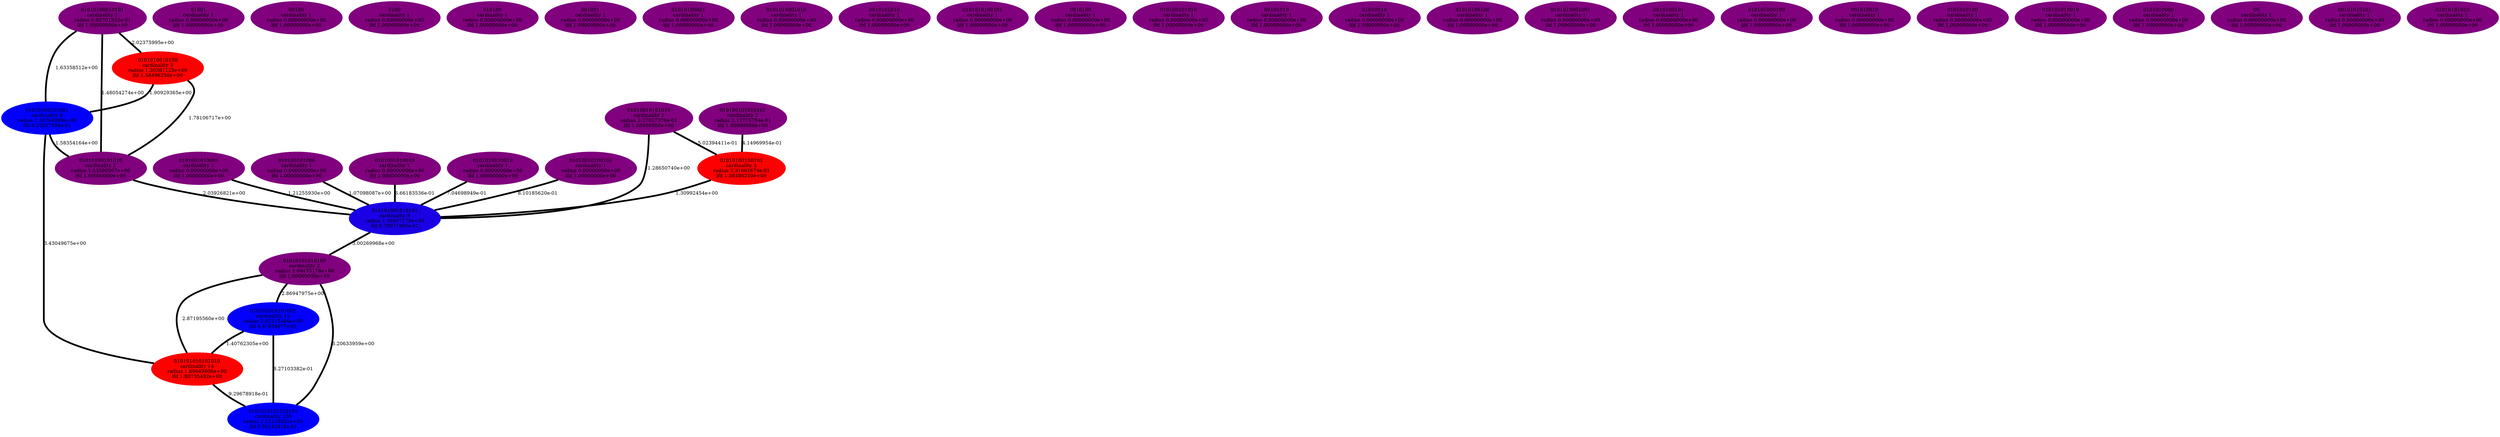 graph glass {
    edge[style=solid, penwidth="5", labeldistance="10"]
    0101010010100 [label="0101010010100\ncardinality 3\nradius 1.30361125e+00\nlfd 1.58496250e+00", color="#FC0002", style="filled"]
    01010010101010 [label="01010010101010\ncardinality 2\nradius 2.27817376e-01\nlfd 1.00000000e+00", color="#80007E", style="filled"]
    01001 [label="01001\ncardinality 1\nradius 0.00000000e+00\nlfd 1.00000000e+00", color="#80007E", style="filled"]
    00100 [label="00100\ncardinality 1\nradius 0.00000000e+00\nlfd 1.00000000e+00", color="#80007E", style="filled"]
    0100 [label="0100\ncardinality 1\nradius 0.00000000e+00\nlfd 1.00000000e+00", color="#80007E", style="filled"]
    010100 [label="010100\ncardinality 1\nradius 0.00000000e+00\nlfd 1.00000000e+00", color="#80007E", style="filled"]
    001001 [label="001001\ncardinality 1\nradius 0.00000000e+00\nlfd 1.00000000e+00", color="#80007E", style="filled"]
    01010101010100 [label="01010101010100\ncardinality 2\nradius 2.04475178e+00\nlfd 1.00000000e+00", color="#80007E", style="filled"]
    010100101010101 [label="010100101010101\ncardinality 2\nradius 2.13775754e-01\nlfd 1.00000000e+00", color="#80007E", style="filled"]
    01010100001 [label="01010100001\ncardinality 1\nradius 0.00000000e+00\nlfd 1.00000000e+00", color="#80007E", style="filled"]
    0101010001010 [label="0101010001010\ncardinality 1\nradius 0.00000000e+00\nlfd 1.00000000e+00", color="#80007E", style="filled"]
    0101001010001 [label="0101001010001\ncardinality 1\nradius 0.00000000e+00\nlfd 1.00000000e+00", color="#80007E", style="filled"]
    0101010101010101 [label="0101010101010101\ncardinality 128\nradius 2.53116591e+00\nlfd 3.56143810e-01", color="#0100FD", style="filled"]
    0010101010 [label="0010101010\ncardinality 1\nradius 0.00000000e+00\nlfd 1.00000000e+00", color="#80007E", style="filled"]
    010101010101010 [label="010101010101010\ncardinality 14\nradius 1.89649806e+00\nlfd 1.80735492e+00", color="#FE0000", style="filled"]
    0101010100101 [label="0101010100101\ncardinality 1\nradius 0.00000000e+00\nlfd 1.00000000e+00", color="#80007E", style="filled"]
    0010100 [label="0010100\ncardinality 1\nradius 0.00000000e+00\nlfd 1.00000000e+00", color="#80007E", style="filled"]
    010100101000 [label="010100101000\ncardinality 1\nradius 0.00000000e+00\nlfd 1.00000000e+00", color="#80007E", style="filled"]
    010100101010 [label="010100101010\ncardinality 1\nradius 0.00000000e+00\nlfd 1.00000000e+00", color="#80007E", style="filled"]
    00101010 [label="00101010\ncardinality 1\nradius 0.00000000e+00\nlfd 1.00000000e+00", color="#80007E", style="filled"]
    0101001010010 [label="0101001010010\ncardinality 1\nradius 0.00000000e+00\nlfd 1.00000000e+00", color="#80007E", style="filled"]
    01010010 [label="01010010\ncardinality 1\nradius 0.00000000e+00\nlfd 1.00000000e+00", color="#80007E", style="filled"]
    0101010010010 [label="0101010010010\ncardinality 1\nradius 0.00000000e+00\nlfd 1.00000000e+00", color="#80007E", style="filled"]
    010101001010101 [label="010101001010101\ncardinality 8\nradius 1.30407179e+00\nlfd 6.78071905e-01", color="#1900E5", style="filled"]
    01010100010101 [label="01010100010101\ncardinality 2\nradius 8.93701552e-01\nlfd 1.00000000e+00", color="#80007E", style="filled"]
    01010100100 [label="01010100100\ncardinality 1\nradius 0.00000000e+00\nlfd 1.00000000e+00", color="#80007E", style="filled"]
    0101010001001 [label="0101010001001\ncardinality 1\nradius 0.00000000e+00\nlfd 1.00000000e+00", color="#80007E", style="filled"]
    0010100101 [label="0010100101\ncardinality 1\nradius 0.00000000e+00\nlfd 1.00000000e+00", color="#80007E", style="filled"]
    010101000100 [label="010101000100\ncardinality 1\nradius 0.00000000e+00\nlfd 1.00000000e+00", color="#80007E", style="filled"]
    001010010 [label="001010010\ncardinality 1\nradius 0.00000000e+00\nlfd 1.00000000e+00", color="#80007E", style="filled"]
    0101010100 [label="0101010100\ncardinality 1\nradius 0.00000000e+00\nlfd 1.00000000e+00", color="#80007E", style="filled"]
    010101010010 [label="010101010010\ncardinality 1\nradius 0.00000000e+00\nlfd 1.00000000e+00", color="#80007E", style="filled"]
    01010010100101 [label="01010010100101\ncardinality 1\nradius 0.00000000e+00\nlfd 1.00000000e+00", color="#80007E", style="filled"]
    0101010000 [label="0101010000\ncardinality 1\nradius 0.00000000e+00\nlfd 1.00000000e+00", color="#80007E", style="filled"]
    01010100100101 [label="01010100100101\ncardinality 3\nradius 3.31662674e-01\nlfd 1.58496250e+00", color="#FC0002", style="filled"]
    01010100101001 [label="01010100101001\ncardinality 4\nradius 1.56764809e+00\nlfd 4.15037499e-01", color="#0200FC", style="filled"]
    00 [label="00\ncardinality 1\nradius 0.00000000e+00\nlfd 1.00000000e+00", color="#80007E", style="filled"]
    00101010101 [label="00101010101\ncardinality 1\nradius 0.00000000e+00\nlfd 1.00000000e+00", color="#80007E", style="filled"]
    010101010101001 [label="010101010101001\ncardinality 15\nradius 2.02215406e+00\nlfd 4.47458977e-01", color="#0300FB", style="filled"]
    01010100101010 [label="01010100101010\ncardinality 2\nradius 1.53590367e+00\nlfd 1.00000000e+00", color="#80007E", style="filled"]
    01010101010 [label="01010101010\ncardinality 1\nradius 0.00000000e+00\nlfd 1.00000000e+00", color="#80007E", style="filled"]
    01010010101010 -- 010101001010101 [label="1.28650740e+00"]
    01010010100101 -- 010101001010101 [label="8.10185620e-01"]
    0101001010010 -- 010101001010101 [label="6.66183536e-01"]
    0101010010010 -- 010101001010101 [label="7.04698949e-01"]
    010100101000 -- 010101001010101 [label="1.07098087e+00"]
    01010101010100 -- 010101010101001 [label="2.86947975e+00"]
    010101010101010 -- 0101010101010101 [label="9.29678918e-01"]
    0101001010001 -- 010101001010101 [label="1.21255930e+00"]
    0101010010100 -- 01010100101001 [label="1.90929365e+00"]
    01010100010101 -- 01010100101001 [label="1.63358512e+00"]
    01010010101010 -- 01010100100101 [label="5.02394411e-01"]
    01010100010101 -- 01010100101010 [label="1.48054274e+00"]
    01010100100101 -- 010101001010101 [label="1.30992454e+00"]
    0101010010100 -- 01010100101010 [label="1.78106717e+00"]
    01010101010100 -- 0101010101010101 [label="3.20633959e+00"]
    010101001010101 -- 01010101010100 [label="3.00269968e+00"]
    01010101010100 -- 010101010101010 [label="2.87195560e+00"]
    01010100101010 -- 010101001010101 [label="2.03926821e+00"]
    01010100101001 -- 01010100101010 [label="1.58354164e+00"]
    010100101010101 -- 01010100100101 [label="4.14969954e-01"]
    010101010101001 -- 0101010101010101 [label="8.27103382e-01"]
    01010100010101 -- 0101010010100 [label="2.02375995e+00"]
    01010100101001 -- 010101010101010 [label="3.43049675e+00"]
    010101010101001 -- 010101010101010 [label="1.40762305e+00"]
}